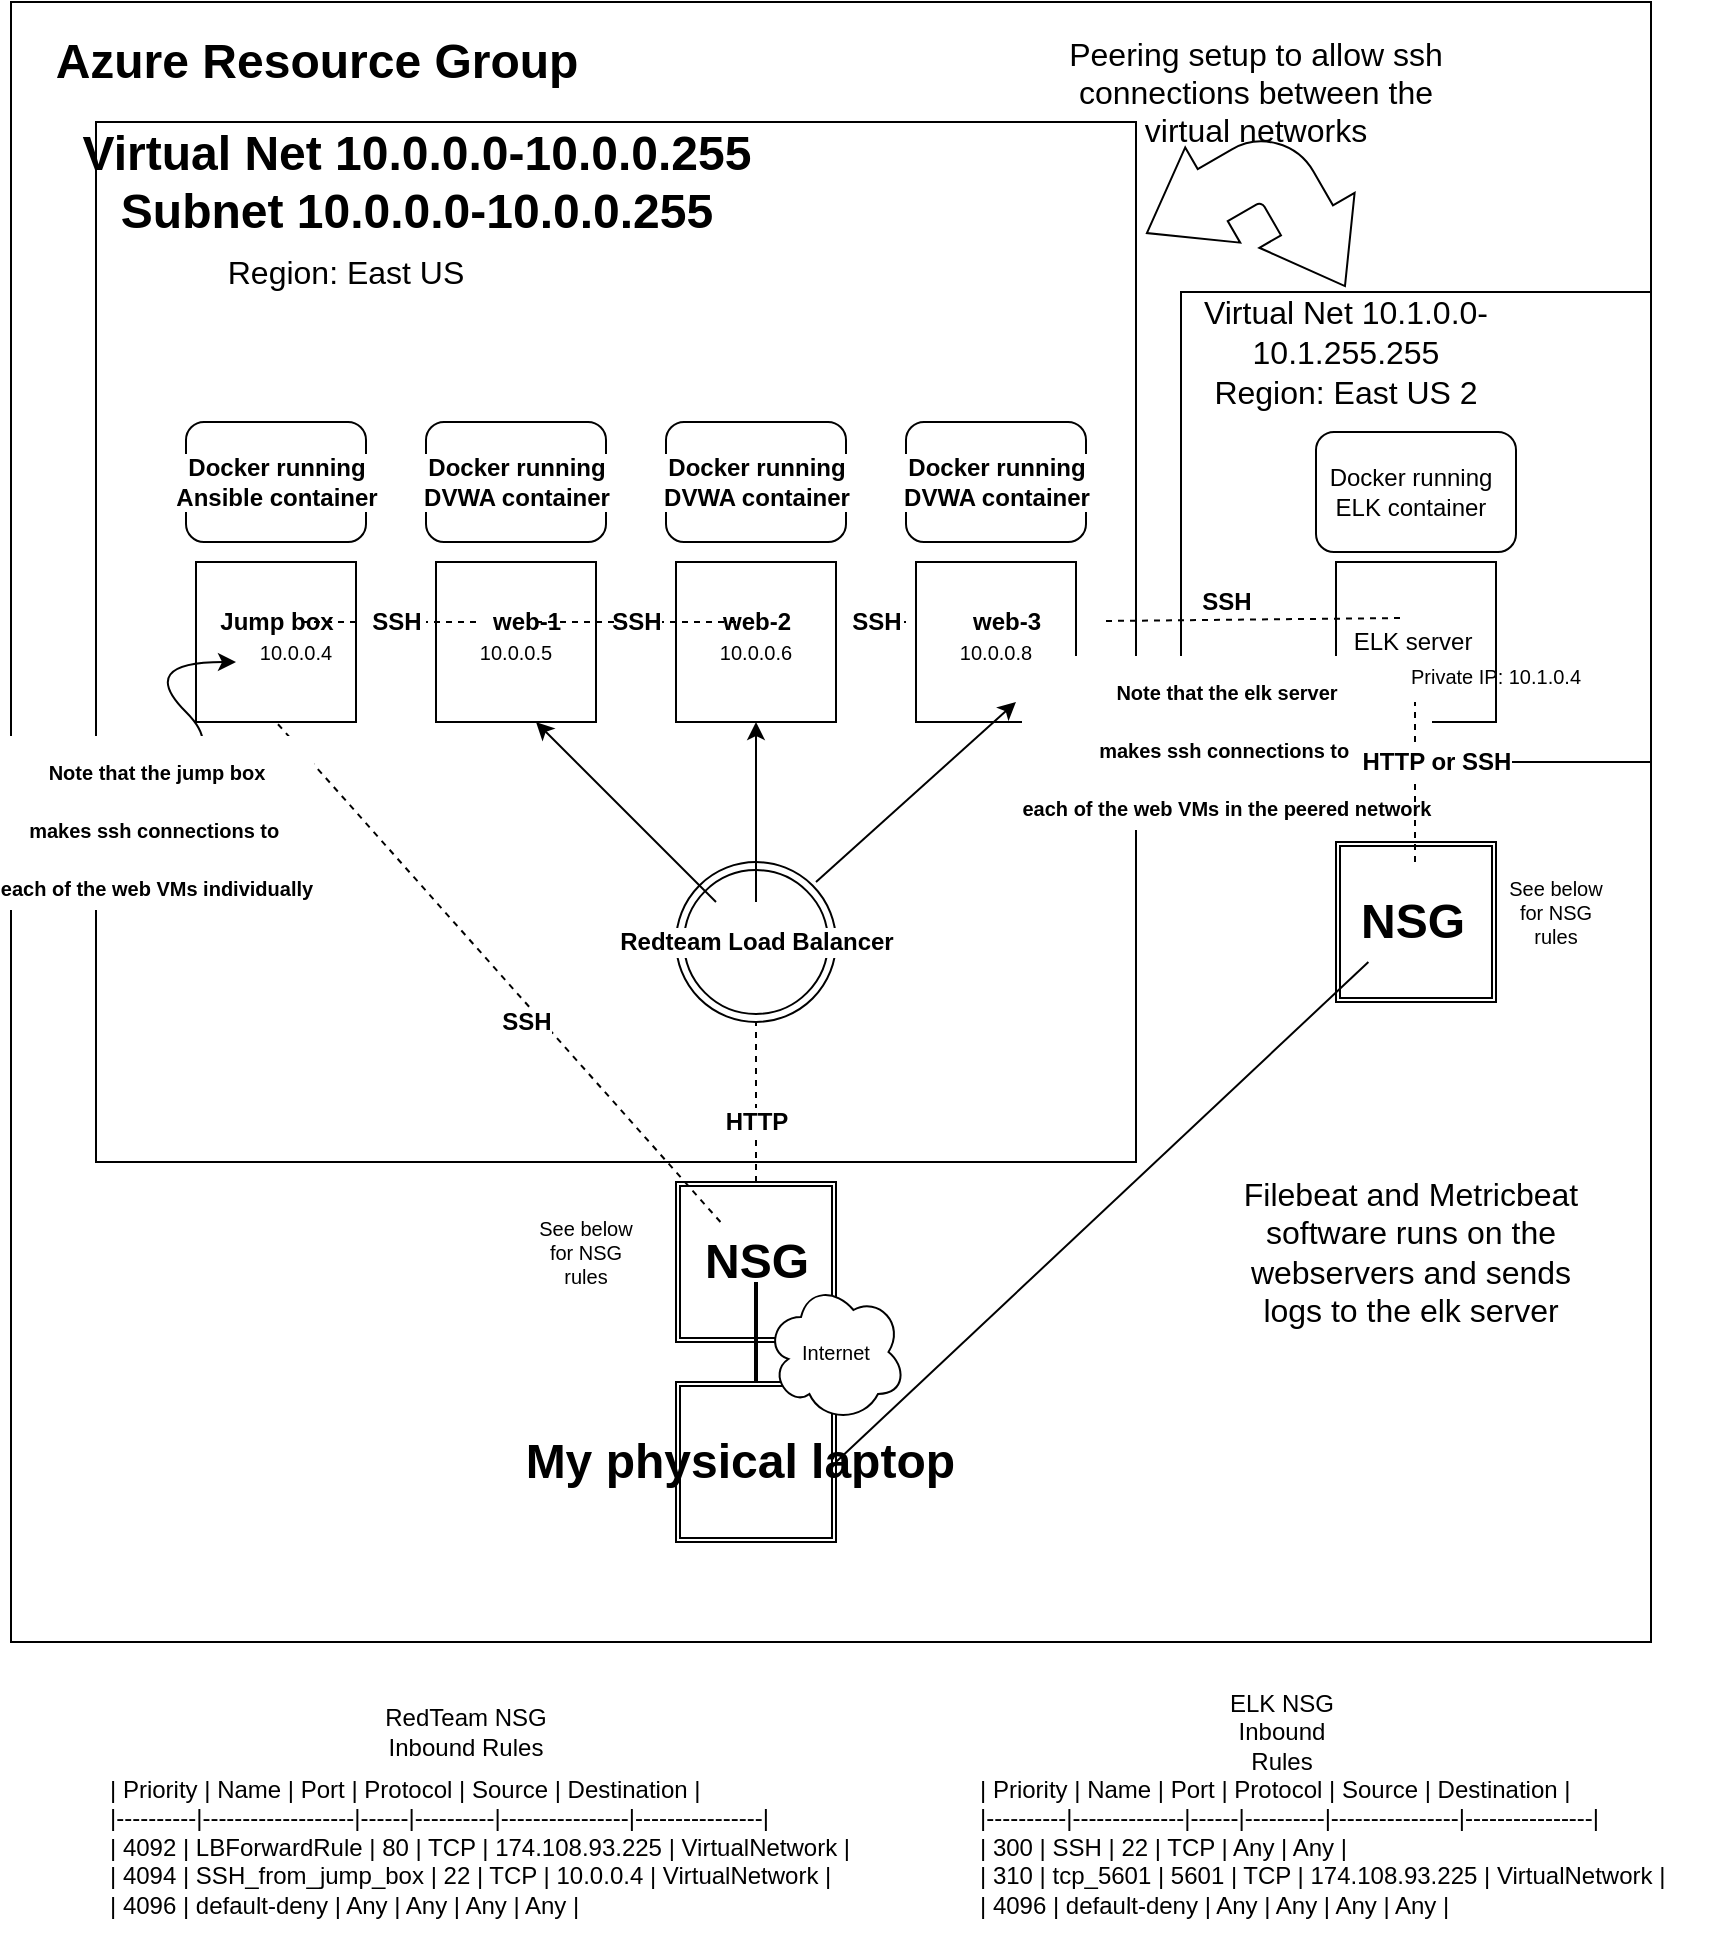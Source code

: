 <mxfile version="15.9.1" type="google"><diagram id="ktcvMO8_73_8-KNNWOhY" name="Page-1"><mxGraphModel dx="1422" dy="794" grid="1" gridSize="10" guides="1" tooltips="1" connect="1" arrows="1" fold="1" page="1" pageScale="1" pageWidth="850" pageHeight="1100" math="0" shadow="0"><root><mxCell id="0"/><mxCell id="1" parent="0"/><mxCell id="IRqd_HrGYzPeyyYRXprZ-1" value="" style="whiteSpace=wrap;html=1;aspect=fixed;" parent="1" vertex="1"><mxGeometry x="17.5" y="20" width="820" height="820" as="geometry"/></mxCell><mxCell id="IRqd_HrGYzPeyyYRXprZ-2" value="Azure Resource Group" style="text;strokeColor=none;fillColor=none;html=1;fontSize=24;fontStyle=1;verticalAlign=middle;align=center;" parent="1" vertex="1"><mxGeometry x="120" y="30" width="100" height="40" as="geometry"/></mxCell><mxCell id="IRqd_HrGYzPeyyYRXprZ-3" value="" style="whiteSpace=wrap;html=1;aspect=fixed;" parent="1" vertex="1"><mxGeometry x="60" y="80" width="520" height="520" as="geometry"/></mxCell><mxCell id="IRqd_HrGYzPeyyYRXprZ-4" value="Virtual Net 10.0.0.0-10.0.0.255&lt;br&gt;Subnet 10.0.0.0-10.0.0.255&lt;br&gt;" style="text;strokeColor=none;fillColor=none;html=1;fontSize=24;fontStyle=1;verticalAlign=middle;align=center;" parent="1" vertex="1"><mxGeometry x="170" y="90" width="100" height="40" as="geometry"/></mxCell><mxCell id="IRqd_HrGYzPeyyYRXprZ-5" value="" style="shape=ext;double=1;whiteSpace=wrap;html=1;aspect=fixed;" parent="1" vertex="1"><mxGeometry x="350" y="710" width="80" height="80" as="geometry"/></mxCell><mxCell id="IRqd_HrGYzPeyyYRXprZ-6" value="" style="shape=ext;double=1;whiteSpace=wrap;html=1;aspect=fixed;" parent="1" vertex="1"><mxGeometry x="350" y="610" width="80" height="80" as="geometry"/></mxCell><mxCell id="IRqd_HrGYzPeyyYRXprZ-7" value="My physical laptop&amp;nbsp;" style="text;strokeColor=none;fillColor=none;html=1;fontSize=24;fontStyle=1;verticalAlign=middle;align=center;" parent="1" vertex="1"><mxGeometry x="335" y="730" width="100" height="40" as="geometry"/></mxCell><mxCell id="IRqd_HrGYzPeyyYRXprZ-8" value="NSG" style="text;strokeColor=none;fillColor=none;html=1;fontSize=24;fontStyle=1;verticalAlign=middle;align=center;" parent="1" vertex="1"><mxGeometry x="340" y="630" width="100" height="40" as="geometry"/></mxCell><mxCell id="IRqd_HrGYzPeyyYRXprZ-9" value="" style="line;strokeWidth=2;direction=south;html=1;" parent="1" vertex="1"><mxGeometry x="385" y="660" width="10" height="50" as="geometry"/></mxCell><mxCell id="IRqd_HrGYzPeyyYRXprZ-10" value="" style="whiteSpace=wrap;html=1;aspect=fixed;" parent="1" vertex="1"><mxGeometry x="110" y="300" width="80" height="80" as="geometry"/></mxCell><mxCell id="IRqd_HrGYzPeyyYRXprZ-11" value="" style="whiteSpace=wrap;html=1;aspect=fixed;" parent="1" vertex="1"><mxGeometry x="230" y="300" width="80" height="80" as="geometry"/></mxCell><mxCell id="IRqd_HrGYzPeyyYRXprZ-12" value="" style="whiteSpace=wrap;html=1;aspect=fixed;" parent="1" vertex="1"><mxGeometry x="350" y="300" width="80" height="80" as="geometry"/></mxCell><mxCell id="IRqd_HrGYzPeyyYRXprZ-13" value="" style="whiteSpace=wrap;html=1;aspect=fixed;" parent="1" vertex="1"><mxGeometry x="470" y="300" width="80" height="80" as="geometry"/></mxCell><mxCell id="IRqd_HrGYzPeyyYRXprZ-14" value="" style="ellipse;shape=doubleEllipse;whiteSpace=wrap;html=1;aspect=fixed;" parent="1" vertex="1"><mxGeometry x="350" y="450" width="80" height="80" as="geometry"/></mxCell><mxCell id="IRqd_HrGYzPeyyYRXprZ-15" value="" style="rounded=1;whiteSpace=wrap;html=1;" parent="1" vertex="1"><mxGeometry x="105" y="230" width="90" height="60" as="geometry"/></mxCell><mxCell id="IRqd_HrGYzPeyyYRXprZ-16" value="" style="rounded=1;whiteSpace=wrap;html=1;" parent="1" vertex="1"><mxGeometry x="225" y="230" width="90" height="60" as="geometry"/></mxCell><mxCell id="IRqd_HrGYzPeyyYRXprZ-17" value="" style="rounded=1;whiteSpace=wrap;html=1;" parent="1" vertex="1"><mxGeometry x="345" y="230" width="90" height="60" as="geometry"/></mxCell><mxCell id="IRqd_HrGYzPeyyYRXprZ-18" value="" style="rounded=1;whiteSpace=wrap;html=1;" parent="1" vertex="1"><mxGeometry x="465" y="230" width="90" height="60" as="geometry"/></mxCell><mxCell id="IRqd_HrGYzPeyyYRXprZ-19" value="Jump box" style="text;strokeColor=none;fillColor=none;html=1;fontSize=12;fontStyle=1;verticalAlign=middle;align=center;labelBackgroundColor=default;" parent="1" vertex="1"><mxGeometry x="100" y="310" width="100" height="40" as="geometry"/></mxCell><mxCell id="IRqd_HrGYzPeyyYRXprZ-20" value="web-1" style="text;strokeColor=none;fillColor=none;html=1;fontSize=12;fontStyle=1;verticalAlign=middle;align=center;labelBackgroundColor=default;" parent="1" vertex="1"><mxGeometry x="225" y="310" width="100" height="40" as="geometry"/></mxCell><mxCell id="IRqd_HrGYzPeyyYRXprZ-21" value="web-2" style="text;strokeColor=none;fillColor=none;html=1;fontSize=12;fontStyle=1;verticalAlign=middle;align=center;labelBackgroundColor=default;" parent="1" vertex="1"><mxGeometry x="340" y="310" width="100" height="40" as="geometry"/></mxCell><mxCell id="IRqd_HrGYzPeyyYRXprZ-22" value="web-3" style="text;strokeColor=none;fillColor=none;html=1;fontSize=12;fontStyle=1;verticalAlign=middle;align=center;labelBackgroundColor=default;" parent="1" vertex="1"><mxGeometry x="465" y="310" width="100" height="40" as="geometry"/></mxCell><mxCell id="IRqd_HrGYzPeyyYRXprZ-24" value="" style="edgeStyle=none;rounded=0;orthogonalLoop=1;jettySize=auto;html=1;fontSize=12;" parent="1" source="IRqd_HrGYzPeyyYRXprZ-23" target="IRqd_HrGYzPeyyYRXprZ-12" edge="1"><mxGeometry relative="1" as="geometry"/></mxCell><mxCell id="IRqd_HrGYzPeyyYRXprZ-23" value="Redteam Load Balancer" style="text;strokeColor=none;fillColor=none;html=1;fontSize=12;fontStyle=1;verticalAlign=middle;align=center;labelBackgroundColor=default;" parent="1" vertex="1"><mxGeometry x="340" y="470" width="100" height="40" as="geometry"/></mxCell><mxCell id="IRqd_HrGYzPeyyYRXprZ-25" value="" style="edgeStyle=none;rounded=0;orthogonalLoop=1;jettySize=auto;html=1;fontSize=12;" parent="1" source="IRqd_HrGYzPeyyYRXprZ-23" edge="1"><mxGeometry relative="1" as="geometry"><mxPoint x="280" y="470" as="sourcePoint"/><mxPoint x="280" y="380" as="targetPoint"/></mxGeometry></mxCell><mxCell id="IRqd_HrGYzPeyyYRXprZ-26" value="" style="edgeStyle=none;rounded=0;orthogonalLoop=1;jettySize=auto;html=1;fontSize=12;entryX=0.625;entryY=0.875;entryDx=0;entryDy=0;entryPerimeter=0;" parent="1" target="IRqd_HrGYzPeyyYRXprZ-13" edge="1"><mxGeometry relative="1" as="geometry"><mxPoint x="420" y="460" as="sourcePoint"/><mxPoint x="400" y="390" as="targetPoint"/><Array as="points"/></mxGeometry></mxCell><mxCell id="IRqd_HrGYzPeyyYRXprZ-30" value="" style="endArrow=none;dashed=1;html=1;rounded=0;fontSize=12;entryX=0.5;entryY=1;entryDx=0;entryDy=0;" parent="1" source="IRqd_HrGYzPeyyYRXprZ-8" target="IRqd_HrGYzPeyyYRXprZ-10" edge="1"><mxGeometry width="50" height="50" relative="1" as="geometry"><mxPoint x="160" y="560" as="sourcePoint"/><mxPoint x="210" y="510" as="targetPoint"/></mxGeometry></mxCell><mxCell id="IRqd_HrGYzPeyyYRXprZ-31" value="SSH" style="text;strokeColor=none;fillColor=none;html=1;fontSize=12;fontStyle=1;verticalAlign=middle;align=center;labelBackgroundColor=default;" parent="1" vertex="1"><mxGeometry x="225" y="510" width="100" height="40" as="geometry"/></mxCell><mxCell id="IRqd_HrGYzPeyyYRXprZ-32" value="" style="endArrow=none;dashed=1;html=1;rounded=0;fontSize=12;exitX=0.5;exitY=0;exitDx=0;exitDy=0;entryX=0.5;entryY=1;entryDx=0;entryDy=0;" parent="1" source="IRqd_HrGYzPeyyYRXprZ-6" target="IRqd_HrGYzPeyyYRXprZ-14" edge="1"><mxGeometry width="50" height="50" relative="1" as="geometry"><mxPoint x="400" y="600" as="sourcePoint"/><mxPoint x="450" y="550" as="targetPoint"/></mxGeometry></mxCell><mxCell id="IRqd_HrGYzPeyyYRXprZ-33" value="HTTP" style="text;strokeColor=none;fillColor=none;html=1;fontSize=12;fontStyle=1;verticalAlign=middle;align=center;labelBackgroundColor=default;" parent="1" vertex="1"><mxGeometry x="340" y="560" width="100" height="40" as="geometry"/></mxCell><mxCell id="IRqd_HrGYzPeyyYRXprZ-34" value="" style="endArrow=none;dashed=1;html=1;rounded=0;fontSize=12;exitX=0.9;exitY=0.5;exitDx=0;exitDy=0;exitPerimeter=0;startArrow=none;" parent="1" source="IRqd_HrGYzPeyyYRXprZ-38" target="IRqd_HrGYzPeyyYRXprZ-20" edge="1"><mxGeometry width="50" height="50" relative="1" as="geometry"><mxPoint x="400" y="600" as="sourcePoint"/><mxPoint x="450" y="550" as="targetPoint"/></mxGeometry></mxCell><mxCell id="IRqd_HrGYzPeyyYRXprZ-36" value="" style="endArrow=none;dashed=1;html=1;rounded=0;fontSize=12;startArrow=none;" parent="1" source="IRqd_HrGYzPeyyYRXprZ-40" target="IRqd_HrGYzPeyyYRXprZ-21" edge="1"><mxGeometry width="50" height="50" relative="1" as="geometry"><mxPoint x="400" y="400" as="sourcePoint"/><mxPoint x="450" y="350" as="targetPoint"/></mxGeometry></mxCell><mxCell id="IRqd_HrGYzPeyyYRXprZ-37" value="" style="endArrow=none;dashed=1;html=1;rounded=0;fontSize=12;entryX=0;entryY=0.5;entryDx=0;entryDy=0;" parent="1" source="IRqd_HrGYzPeyyYRXprZ-21" target="IRqd_HrGYzPeyyYRXprZ-22" edge="1"><mxGeometry width="50" height="50" relative="1" as="geometry"><mxPoint x="400" y="400" as="sourcePoint"/><mxPoint x="450" y="350" as="targetPoint"/></mxGeometry></mxCell><mxCell id="IRqd_HrGYzPeyyYRXprZ-38" value="SSH" style="text;strokeColor=none;fillColor=none;html=1;fontSize=12;fontStyle=1;verticalAlign=middle;align=center;labelBackgroundColor=default;" parent="1" vertex="1"><mxGeometry x="160" y="310" width="100" height="40" as="geometry"/></mxCell><mxCell id="IRqd_HrGYzPeyyYRXprZ-39" value="" style="endArrow=none;dashed=1;html=1;rounded=0;fontSize=12;exitX=0.9;exitY=0.5;exitDx=0;exitDy=0;exitPerimeter=0;" parent="1" source="IRqd_HrGYzPeyyYRXprZ-19" target="IRqd_HrGYzPeyyYRXprZ-38" edge="1"><mxGeometry width="50" height="50" relative="1" as="geometry"><mxPoint x="190" y="330" as="sourcePoint"/><mxPoint x="225" y="330" as="targetPoint"/></mxGeometry></mxCell><mxCell id="IRqd_HrGYzPeyyYRXprZ-40" value="SSH" style="text;strokeColor=none;fillColor=none;html=1;fontSize=12;fontStyle=1;verticalAlign=middle;align=center;labelBackgroundColor=default;" parent="1" vertex="1"><mxGeometry x="280" y="310" width="100" height="40" as="geometry"/></mxCell><mxCell id="IRqd_HrGYzPeyyYRXprZ-41" value="" style="endArrow=none;dashed=1;html=1;rounded=0;fontSize=12;" parent="1" source="IRqd_HrGYzPeyyYRXprZ-20" target="IRqd_HrGYzPeyyYRXprZ-40" edge="1"><mxGeometry width="50" height="50" relative="1" as="geometry"><mxPoint x="325" y="330" as="sourcePoint"/><mxPoint x="340" y="330" as="targetPoint"/></mxGeometry></mxCell><mxCell id="IRqd_HrGYzPeyyYRXprZ-42" value="SSH" style="text;strokeColor=none;fillColor=none;html=1;fontSize=12;fontStyle=1;verticalAlign=middle;align=center;labelBackgroundColor=default;" parent="1" vertex="1"><mxGeometry x="400" y="310" width="100" height="40" as="geometry"/></mxCell><mxCell id="IRqd_HrGYzPeyyYRXprZ-44" value="Docker running&lt;br&gt;Ansible container" style="text;strokeColor=none;fillColor=none;html=1;fontSize=12;fontStyle=1;verticalAlign=middle;align=center;labelBackgroundColor=default;" parent="1" vertex="1"><mxGeometry x="100" y="240" width="100" height="40" as="geometry"/></mxCell><mxCell id="IRqd_HrGYzPeyyYRXprZ-45" value="Docker running&lt;br&gt;DVWA container" style="text;strokeColor=none;fillColor=none;html=1;fontSize=12;fontStyle=1;verticalAlign=middle;align=center;labelBackgroundColor=default;" parent="1" vertex="1"><mxGeometry x="220" y="240" width="100" height="40" as="geometry"/></mxCell><mxCell id="IRqd_HrGYzPeyyYRXprZ-46" value="Docker running&lt;br&gt;DVWA container" style="text;strokeColor=none;fillColor=none;html=1;fontSize=12;fontStyle=1;verticalAlign=middle;align=center;labelBackgroundColor=default;" parent="1" vertex="1"><mxGeometry x="340" y="240" width="100" height="40" as="geometry"/></mxCell><mxCell id="IRqd_HrGYzPeyyYRXprZ-47" value="Docker running&lt;br&gt;DVWA container" style="text;strokeColor=none;fillColor=none;html=1;fontSize=12;fontStyle=1;verticalAlign=middle;align=center;labelBackgroundColor=default;" parent="1" vertex="1"><mxGeometry x="460" y="240" width="100" height="40" as="geometry"/></mxCell><mxCell id="IRqd_HrGYzPeyyYRXprZ-48" value="" style="curved=1;endArrow=classic;html=1;rounded=0;fontSize=12;" parent="1" edge="1"><mxGeometry width="50" height="50" relative="1" as="geometry"><mxPoint x="80" y="410" as="sourcePoint"/><mxPoint x="130" y="350" as="targetPoint"/><Array as="points"><mxPoint x="130" y="400"/><mxPoint x="80" y="350"/></Array></mxGeometry></mxCell><mxCell id="IRqd_HrGYzPeyyYRXprZ-49" value="&lt;font style=&quot;font-size: 10px&quot;&gt;Note that the jump box&lt;br&gt;makes ssh connections to&amp;nbsp;&lt;br&gt;each of the web VMs individually&lt;br&gt;&lt;/font&gt;" style="text;strokeColor=none;fillColor=none;html=1;fontSize=24;fontStyle=1;verticalAlign=middle;align=center;labelBackgroundColor=default;" parent="1" vertex="1"><mxGeometry x="40" y="410" width="100" height="40" as="geometry"/></mxCell><mxCell id="FEqt9rC4DFkkWighhLsr-9" value="" style="whiteSpace=wrap;html=1;aspect=fixed;" vertex="1" parent="1"><mxGeometry x="602.5" y="165" width="235" height="235" as="geometry"/></mxCell><mxCell id="FEqt9rC4DFkkWighhLsr-2" value="" style="whiteSpace=wrap;html=1;aspect=fixed;" vertex="1" parent="1"><mxGeometry x="680" y="300" width="80" height="80" as="geometry"/></mxCell><mxCell id="FEqt9rC4DFkkWighhLsr-6" value="ELK server" style="text;html=1;resizable=0;autosize=1;align=center;verticalAlign=middle;points=[];fillColor=none;strokeColor=none;rounded=0;" vertex="1" parent="1"><mxGeometry x="682.5" y="330" width="70" height="20" as="geometry"/></mxCell><mxCell id="FEqt9rC4DFkkWighhLsr-7" value="" style="rounded=1;whiteSpace=wrap;html=1;" vertex="1" parent="1"><mxGeometry x="670" y="235" width="100" height="60" as="geometry"/></mxCell><mxCell id="FEqt9rC4DFkkWighhLsr-8" value="Docker running ELK container" style="text;html=1;strokeColor=none;fillColor=none;align=center;verticalAlign=middle;whiteSpace=wrap;rounded=0;" vertex="1" parent="1"><mxGeometry x="675" y="250" width="85" height="30" as="geometry"/></mxCell><mxCell id="FEqt9rC4DFkkWighhLsr-10" value="Virtual Net 10.1.0.0-10.1.255.255" style="text;html=1;strokeColor=none;fillColor=none;align=center;verticalAlign=middle;whiteSpace=wrap;rounded=0;fontSize=16;" vertex="1" parent="1"><mxGeometry x="600" y="170" width="170" height="30" as="geometry"/></mxCell><mxCell id="FEqt9rC4DFkkWighhLsr-11" value="Region: East US" style="text;html=1;strokeColor=none;fillColor=none;align=center;verticalAlign=middle;whiteSpace=wrap;rounded=0;fontSize=16;" vertex="1" parent="1"><mxGeometry x="100" y="140" width="170" height="30" as="geometry"/></mxCell><mxCell id="FEqt9rC4DFkkWighhLsr-12" value="Region: East US 2" style="text;html=1;strokeColor=none;fillColor=none;align=center;verticalAlign=middle;whiteSpace=wrap;rounded=0;fontSize=16;" vertex="1" parent="1"><mxGeometry x="610" y="200" width="150" height="30" as="geometry"/></mxCell><mxCell id="FEqt9rC4DFkkWighhLsr-13" value="" style="html=1;shadow=0;dashed=0;align=center;verticalAlign=middle;shape=mxgraph.arrows2.bendDoubleArrow;dy=15;dx=38;arrowHead=55;rounded=1;fontSize=16;rotation=60;" vertex="1" parent="1"><mxGeometry x="590" y="80" width="100" height="100" as="geometry"/></mxCell><mxCell id="FEqt9rC4DFkkWighhLsr-14" value="Peering setup to allow ssh connections between the virtual networks" style="text;html=1;strokeColor=none;fillColor=none;align=center;verticalAlign=middle;whiteSpace=wrap;rounded=0;fontSize=16;" vertex="1" parent="1"><mxGeometry x="530" y="50" width="220" height="30" as="geometry"/></mxCell><mxCell id="FEqt9rC4DFkkWighhLsr-15" value="" style="shape=ext;double=1;whiteSpace=wrap;html=1;aspect=fixed;" vertex="1" parent="1"><mxGeometry x="680" y="440" width="80" height="80" as="geometry"/></mxCell><mxCell id="FEqt9rC4DFkkWighhLsr-22" value="&lt;font style=&quot;font-size: 10px&quot;&gt;Note that the elk server&lt;br&gt;makes ssh connections to&amp;nbsp;&lt;br&gt;each of the web VMs in the peered network&lt;br&gt;&lt;/font&gt;" style="text;strokeColor=none;fillColor=none;html=1;fontSize=24;fontStyle=1;verticalAlign=middle;align=center;labelBackgroundColor=default;" vertex="1" parent="1"><mxGeometry x="575" y="370" width="100" height="40" as="geometry"/></mxCell><mxCell id="FEqt9rC4DFkkWighhLsr-16" value="NSG" style="text;strokeColor=none;fillColor=none;html=1;fontSize=24;fontStyle=1;verticalAlign=middle;align=center;" vertex="1" parent="1"><mxGeometry x="667.5" y="460" width="100" height="40" as="geometry"/></mxCell><mxCell id="FEqt9rC4DFkkWighhLsr-17" value="" style="endArrow=none;html=1;rounded=0;fontSize=16;" edge="1" parent="1" target="FEqt9rC4DFkkWighhLsr-16"><mxGeometry width="50" height="50" relative="1" as="geometry"><mxPoint x="430" y="750" as="sourcePoint"/><mxPoint x="480" y="700" as="targetPoint"/></mxGeometry></mxCell><mxCell id="FEqt9rC4DFkkWighhLsr-19" value="" style="endArrow=none;dashed=1;html=1;rounded=0;fontSize=16;entryX=0.45;entryY=-0.1;entryDx=0;entryDy=0;entryPerimeter=0;" edge="1" parent="1" source="IRqd_HrGYzPeyyYRXprZ-22" target="FEqt9rC4DFkkWighhLsr-6"><mxGeometry width="50" height="50" relative="1" as="geometry"><mxPoint x="400" y="480" as="sourcePoint"/><mxPoint x="450" y="430" as="targetPoint"/></mxGeometry></mxCell><mxCell id="FEqt9rC4DFkkWighhLsr-20" value="SSH" style="text;strokeColor=none;fillColor=none;html=1;fontSize=12;fontStyle=1;verticalAlign=middle;align=center;labelBackgroundColor=default;" vertex="1" parent="1"><mxGeometry x="575" y="300" width="100" height="40" as="geometry"/></mxCell><mxCell id="FEqt9rC4DFkkWighhLsr-24" value="" style="endArrow=none;dashed=1;html=1;rounded=0;fontSize=12;exitX=0.5;exitY=0;exitDx=0;exitDy=0;entryX=0.5;entryY=1;entryDx=0;entryDy=0;" edge="1" parent="1"><mxGeometry width="50" height="50" relative="1" as="geometry"><mxPoint x="719.5" y="450" as="sourcePoint"/><mxPoint x="719.5" y="370" as="targetPoint"/></mxGeometry></mxCell><mxCell id="FEqt9rC4DFkkWighhLsr-23" value="HTTP or SSH" style="text;strokeColor=none;fillColor=none;html=1;fontSize=12;fontStyle=1;verticalAlign=middle;align=center;labelBackgroundColor=default;" vertex="1" parent="1"><mxGeometry x="680" y="380" width="100" height="40" as="geometry"/></mxCell><mxCell id="FEqt9rC4DFkkWighhLsr-25" value="Filebeat and Metricbeat software runs on the webservers and sends logs to the elk server" style="text;html=1;strokeColor=none;fillColor=none;align=center;verticalAlign=middle;whiteSpace=wrap;rounded=0;fontSize=16;" vertex="1" parent="1"><mxGeometry x="630" y="630" width="175" height="30" as="geometry"/></mxCell><mxCell id="FEqt9rC4DFkkWighhLsr-26" value="&lt;font style=&quot;font-size: 10px&quot;&gt;Private IP: 10.1.0.4&lt;/font&gt;" style="text;html=1;strokeColor=none;fillColor=none;align=center;verticalAlign=middle;whiteSpace=wrap;rounded=0;fontSize=16;" vertex="1" parent="1"><mxGeometry x="715" y="340" width="90" height="30" as="geometry"/></mxCell><mxCell id="FEqt9rC4DFkkWighhLsr-27" value="10.0.0.5" style="text;html=1;strokeColor=none;fillColor=none;align=center;verticalAlign=middle;whiteSpace=wrap;rounded=0;fontSize=10;" vertex="1" parent="1"><mxGeometry x="240" y="330" width="60" height="30" as="geometry"/></mxCell><mxCell id="FEqt9rC4DFkkWighhLsr-28" value="10.0.0.6" style="text;html=1;strokeColor=none;fillColor=none;align=center;verticalAlign=middle;whiteSpace=wrap;rounded=0;fontSize=10;" vertex="1" parent="1"><mxGeometry x="360" y="330" width="60" height="30" as="geometry"/></mxCell><mxCell id="FEqt9rC4DFkkWighhLsr-29" value="10.0.0.8" style="text;html=1;strokeColor=none;fillColor=none;align=center;verticalAlign=middle;whiteSpace=wrap;rounded=0;fontSize=10;" vertex="1" parent="1"><mxGeometry x="480" y="330" width="60" height="30" as="geometry"/></mxCell><mxCell id="FEqt9rC4DFkkWighhLsr-30" value="10.0.0.4" style="text;html=1;strokeColor=none;fillColor=none;align=center;verticalAlign=middle;whiteSpace=wrap;rounded=0;fontSize=10;" vertex="1" parent="1"><mxGeometry x="130" y="330" width="60" height="30" as="geometry"/></mxCell><mxCell id="FEqt9rC4DFkkWighhLsr-31" value="" style="ellipse;shape=cloud;whiteSpace=wrap;html=1;fontSize=10;" vertex="1" parent="1"><mxGeometry x="395" y="660" width="70" height="70" as="geometry"/></mxCell><mxCell id="FEqt9rC4DFkkWighhLsr-32" value="Internet" style="text;html=1;strokeColor=none;fillColor=none;align=center;verticalAlign=middle;whiteSpace=wrap;rounded=0;fontSize=10;" vertex="1" parent="1"><mxGeometry x="400" y="680" width="60" height="30" as="geometry"/></mxCell><mxCell id="FEqt9rC4DFkkWighhLsr-33" value="See below for NSG rules" style="text;html=1;strokeColor=none;fillColor=none;align=center;verticalAlign=middle;whiteSpace=wrap;rounded=0;fontSize=10;" vertex="1" parent="1"><mxGeometry x="275" y="630" width="60" height="30" as="geometry"/></mxCell><mxCell id="FEqt9rC4DFkkWighhLsr-34" value="See below for NSG rules" style="text;html=1;strokeColor=none;fillColor=none;align=center;verticalAlign=middle;whiteSpace=wrap;rounded=0;fontSize=10;" vertex="1" parent="1"><mxGeometry x="760" y="460" width="60" height="30" as="geometry"/></mxCell><mxCell id="FEqt9rC4DFkkWighhLsr-38" value="| Priority | Name              | Port | Protocol | Source         | Destination    |&#13;&#10;|----------|-------------------|------|----------|----------------|----------------|&#13;&#10;| 4092     | LBForwardRule     | 80   | TCP      | 174.108.93.225 | VirtualNetwork |&#13;&#10;| 4094     | SSH_from_jump_box | 22   | TCP      | 10.0.0.4       | VirtualNetwork |&#13;&#10;| 4096     | default-deny      | Any  | Any      | Any            | Any            |" style="text;whiteSpace=wrap;html=1;fontSize=12;" vertex="1" parent="1"><mxGeometry x="65" y="900" width="400" height="90" as="geometry"/></mxCell><mxCell id="FEqt9rC4DFkkWighhLsr-39" value="RedTeam NSG Inbound Rules" style="text;html=1;strokeColor=none;fillColor=none;align=center;verticalAlign=middle;whiteSpace=wrap;rounded=0;fontSize=12;" vertex="1" parent="1"><mxGeometry x="190" y="870" width="110" height="30" as="geometry"/></mxCell><mxCell id="FEqt9rC4DFkkWighhLsr-40" value="| Priority | Name         | Port | Protocol | Source         | Destination    |&#13;&#10;|----------|--------------|------|----------|----------------|----------------|&#13;&#10;| 300      | SSH          | 22   | TCP      | Any            | Any            |&#13;&#10;| 310      | tcp_5601     | 5601 | TCP      | 174.108.93.225 | VirtualNetwork |&#13;&#10;| 4096     | default-deny | Any  | Any      | Any            | Any            |" style="text;whiteSpace=wrap;html=1;fontSize=12;" vertex="1" parent="1"><mxGeometry x="500" y="900" width="370" height="90" as="geometry"/></mxCell><mxCell id="FEqt9rC4DFkkWighhLsr-41" value="ELK NSG Inbound Rules" style="text;html=1;strokeColor=none;fillColor=none;align=center;verticalAlign=middle;whiteSpace=wrap;rounded=0;fontSize=12;" vertex="1" parent="1"><mxGeometry x="622.5" y="870" width="60" height="30" as="geometry"/></mxCell></root></mxGraphModel></diagram></mxfile>